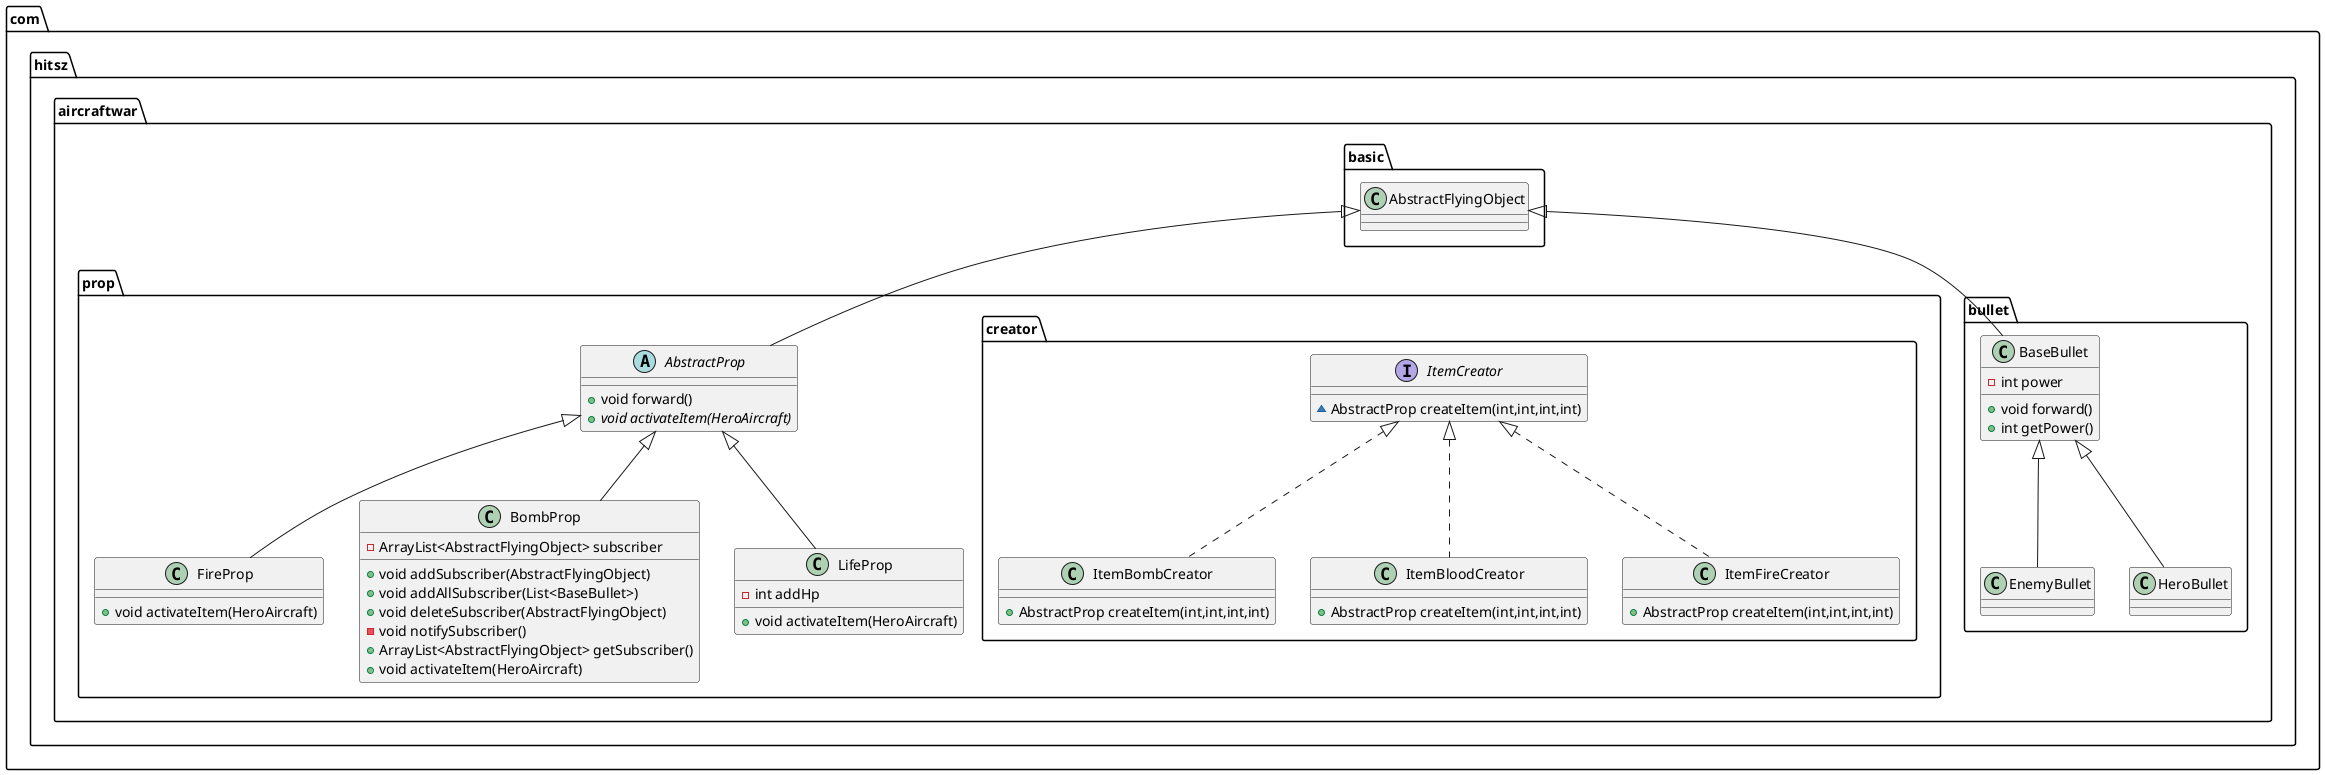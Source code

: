 @startuml
class com.hitsz.aircraftwar.prop.creator.ItemBombCreator {
+ AbstractProp createItem(int,int,int,int)
}
class com.hitsz.aircraftwar.prop.FireProp {
+ void activateItem(HeroAircraft)
}
class com.hitsz.aircraftwar.bullet.BaseBullet {
- int power
+ void forward()
+ int getPower()
}
class com.hitsz.aircraftwar.prop.creator.ItemBloodCreator {
+ AbstractProp createItem(int,int,int,int)
}
interface com.hitsz.aircraftwar.prop.creator.ItemCreator {
~ AbstractProp createItem(int,int,int,int)
}
class com.hitsz.aircraftwar.bullet.EnemyBullet {
}
class com.hitsz.aircraftwar.prop.creator.ItemFireCreator {
+ AbstractProp createItem(int,int,int,int)
}
class com.hitsz.aircraftwar.prop.BombProp {
- ArrayList<AbstractFlyingObject> subscriber
+ void addSubscriber(AbstractFlyingObject)
+ void addAllSubscriber(List<BaseBullet>)
+ void deleteSubscriber(AbstractFlyingObject)
- void notifySubscriber()
+ ArrayList<AbstractFlyingObject> getSubscriber()
+ void activateItem(HeroAircraft)
}
abstract class com.hitsz.aircraftwar.prop.AbstractProp {
+ void forward()
+ {abstract}void activateItem(HeroAircraft)
}
class com.hitsz.aircraftwar.bullet.HeroBullet {
}
class com.hitsz.aircraftwar.prop.LifeProp {
- int addHp
+ void activateItem(HeroAircraft)
}


com.hitsz.aircraftwar.prop.creator.ItemCreator <|.. com.hitsz.aircraftwar.prop.creator.ItemBombCreator
com.hitsz.aircraftwar.prop.AbstractProp <|-- com.hitsz.aircraftwar.prop.FireProp
com.hitsz.aircraftwar.basic.AbstractFlyingObject <|-- com.hitsz.aircraftwar.bullet.BaseBullet
com.hitsz.aircraftwar.prop.creator.ItemCreator <|.. com.hitsz.aircraftwar.prop.creator.ItemBloodCreator
com.hitsz.aircraftwar.bullet.BaseBullet <|-- com.hitsz.aircraftwar.bullet.EnemyBullet
com.hitsz.aircraftwar.prop.creator.ItemCreator <|.. com.hitsz.aircraftwar.prop.creator.ItemFireCreator
com.hitsz.aircraftwar.prop.AbstractProp <|-- com.hitsz.aircraftwar.prop.BombProp
com.hitsz.aircraftwar.basic.AbstractFlyingObject <|-- com.hitsz.aircraftwar.prop.AbstractProp
com.hitsz.aircraftwar.bullet.BaseBullet <|-- com.hitsz.aircraftwar.bullet.HeroBullet
com.hitsz.aircraftwar.prop.AbstractProp <|-- com.hitsz.aircraftwar.prop.LifeProp
@enduml